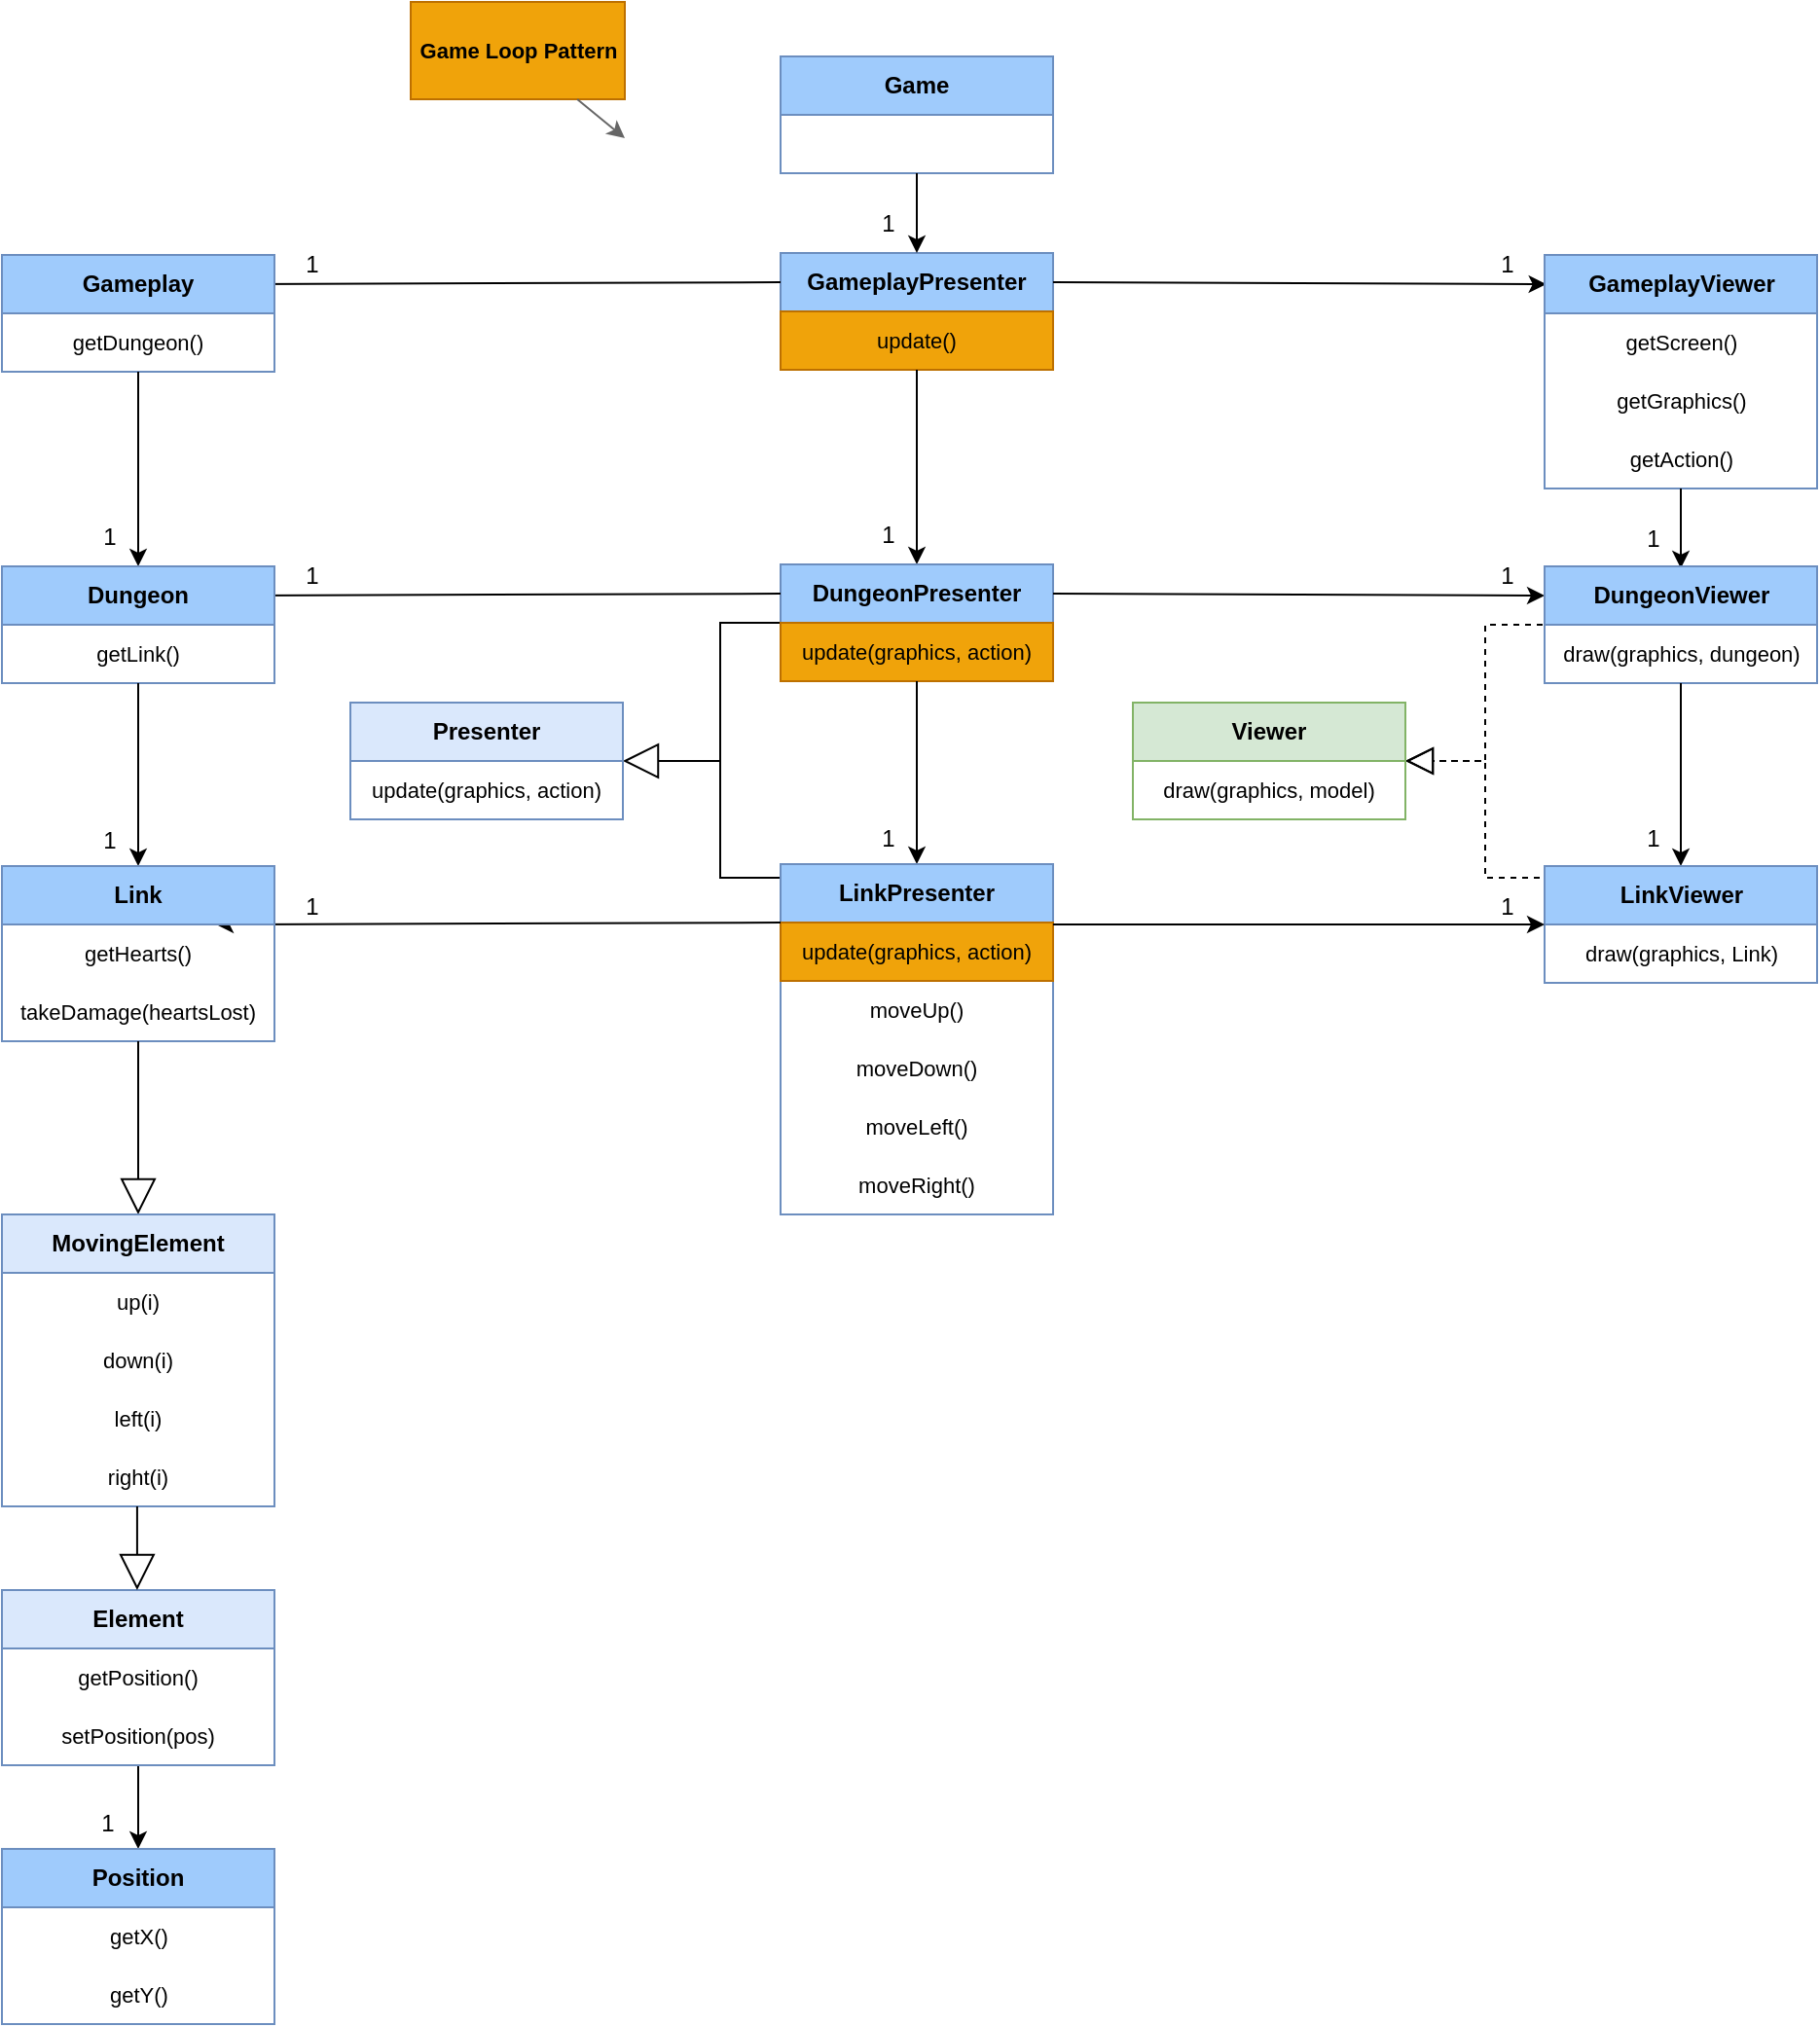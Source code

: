 <mxfile version="20.6.0" type="device"><diagram id="C5RBs43oDa-KdzZeNtuy" name="Page-1"><mxGraphModel dx="1896" dy="1016" grid="1" gridSize="10" guides="1" tooltips="1" connect="1" arrows="1" fold="1" page="1" pageScale="1" pageWidth="827" pageHeight="1169" math="0" shadow="0"><root><mxCell id="WIyWlLk6GJQsqaUBKTNV-0"/><mxCell id="WIyWlLk6GJQsqaUBKTNV-1" parent="WIyWlLk6GJQsqaUBKTNV-0"/><mxCell id="SER0CKZkttYs7RxPRrYG-129" value="" style="endArrow=block;endSize=16;endFill=0;html=1;rounded=0;fontSize=11;exitX=0;exitY=0.5;exitDx=0;exitDy=0;entryX=1;entryY=0.5;entryDx=0;entryDy=0;" parent="WIyWlLk6GJQsqaUBKTNV-1" target="SER0CKZkttYs7RxPRrYG-130" edge="1"><mxGeometry width="160" relative="1" as="geometry"><mxPoint x="445" y="489" as="sourcePoint"/><mxPoint x="349" y="554" as="targetPoint"/><Array as="points"><mxPoint x="399" y="489"/><mxPoint x="399" y="560"/></Array></mxGeometry></mxCell><mxCell id="SER0CKZkttYs7RxPRrYG-130" value="&lt;b&gt;Presenter&lt;/b&gt;" style="swimlane;fontStyle=0;childLayout=stackLayout;horizontal=1;startSize=30;horizontalStack=0;resizeParent=1;resizeParentMax=0;resizeLast=0;collapsible=1;marginBottom=0;whiteSpace=wrap;html=1;fillColor=#dae8fc;strokeColor=#6c8ebf;" parent="WIyWlLk6GJQsqaUBKTNV-1" vertex="1"><mxGeometry x="209" y="530" width="140" height="60" as="geometry"/></mxCell><mxCell id="SER0CKZkttYs7RxPRrYG-131" value="&lt;font style=&quot;font-size: 11px;&quot;&gt;update(graphics, action)&lt;br&gt;&lt;/font&gt;" style="text;html=1;strokeColor=none;fillColor=none;align=center;verticalAlign=middle;whiteSpace=wrap;rounded=0;" parent="SER0CKZkttYs7RxPRrYG-130" vertex="1"><mxGeometry y="30" width="140" height="30" as="geometry"/></mxCell><mxCell id="SER0CKZkttYs7RxPRrYG-146" value="" style="endArrow=none;html=1;rounded=0;fontSize=11;startSize=6;jumpSize=6;" parent="WIyWlLk6GJQsqaUBKTNV-1" edge="1"><mxGeometry width="50" height="50" relative="1" as="geometry"><mxPoint x="445" y="620" as="sourcePoint"/><mxPoint x="399" y="550" as="targetPoint"/><Array as="points"><mxPoint x="399" y="620"/></Array></mxGeometry></mxCell><mxCell id="RLWHbtyzTgbtn7cF6o3b-10" value="" style="endArrow=block;dashed=1;endFill=0;endSize=12;html=1;rounded=0;" edge="1" parent="WIyWlLk6GJQsqaUBKTNV-1"><mxGeometry width="160" relative="1" as="geometry"><mxPoint x="832" y="620" as="sourcePoint"/><mxPoint x="751" y="560" as="targetPoint"/><Array as="points"><mxPoint x="792" y="620"/><mxPoint x="792" y="560"/></Array></mxGeometry></mxCell><mxCell id="RLWHbtyzTgbtn7cF6o3b-11" value="" style="endArrow=block;dashed=1;endFill=0;endSize=12;html=1;rounded=0;exitX=0;exitY=0.5;exitDx=0;exitDy=0;" edge="1" parent="WIyWlLk6GJQsqaUBKTNV-1"><mxGeometry width="160" relative="1" as="geometry"><mxPoint x="833.5" y="490" as="sourcePoint"/><mxPoint x="751" y="560" as="targetPoint"/><Array as="points"><mxPoint x="792" y="490"/><mxPoint x="792" y="560"/></Array></mxGeometry></mxCell><mxCell id="SER0CKZkttYs7RxPRrYG-0" value="&lt;b&gt;Game&lt;/b&gt;" style="swimlane;fontStyle=0;childLayout=stackLayout;horizontal=1;startSize=30;horizontalStack=0;resizeParent=1;resizeParentMax=0;resizeLast=0;collapsible=1;marginBottom=0;whiteSpace=wrap;html=1;fillColor=#9FCBFC;strokeColor=#6c8ebf;" parent="WIyWlLk6GJQsqaUBKTNV-1" vertex="1"><mxGeometry x="430" y="198" width="140" height="60" as="geometry"/></mxCell><mxCell id="SER0CKZkttYs7RxPRrYG-4" value="&lt;b&gt;GameplayPresenter&lt;/b&gt;" style="swimlane;fontStyle=0;childLayout=stackLayout;horizontal=1;startSize=30;horizontalStack=0;resizeParent=1;resizeParentMax=0;resizeLast=0;collapsible=1;marginBottom=0;whiteSpace=wrap;html=1;fillColor=#9FCBFC;strokeColor=#6c8ebf;" parent="WIyWlLk6GJQsqaUBKTNV-1" vertex="1"><mxGeometry x="430" y="299" width="140" height="60" as="geometry"/></mxCell><mxCell id="SER0CKZkttYs7RxPRrYG-22" value="&lt;font style=&quot;font-size: 11px;&quot;&gt;update()&lt;/font&gt;" style="text;html=1;strokeColor=#BD7000;fillColor=#f0a30a;align=center;verticalAlign=middle;whiteSpace=wrap;rounded=0;fontColor=#000000;" parent="SER0CKZkttYs7RxPRrYG-4" vertex="1"><mxGeometry y="30" width="140" height="30" as="geometry"/></mxCell><mxCell id="SER0CKZkttYs7RxPRrYG-20" value="" style="endArrow=classic;html=1;rounded=0;" parent="WIyWlLk6GJQsqaUBKTNV-1" source="SER0CKZkttYs7RxPRrYG-0" target="SER0CKZkttYs7RxPRrYG-4" edge="1"><mxGeometry width="50" height="50" relative="1" as="geometry"><mxPoint x="470" y="509" as="sourcePoint"/><mxPoint x="520" y="459" as="targetPoint"/></mxGeometry></mxCell><mxCell id="SER0CKZkttYs7RxPRrYG-21" value="1" style="text;html=1;align=center;verticalAlign=middle;resizable=0;points=[];autosize=1;strokeColor=none;fillColor=none;" parent="WIyWlLk6GJQsqaUBKTNV-1" vertex="1"><mxGeometry x="470" y="269" width="30" height="30" as="geometry"/></mxCell><mxCell id="SER0CKZkttYs7RxPRrYG-23" value="" style="endArrow=classic;html=1;rounded=0;exitX=1;exitY=0.25;exitDx=0;exitDy=0;startSize=6;jumpSize=6;entryX=0.006;entryY=0.125;entryDx=0;entryDy=0;entryPerimeter=0;" parent="WIyWlLk6GJQsqaUBKTNV-1" source="SER0CKZkttYs7RxPRrYG-4" target="SER0CKZkttYs7RxPRrYG-25" edge="1"><mxGeometry width="50" height="50" relative="1" as="geometry"><mxPoint x="500" y="510" as="sourcePoint"/><mxPoint x="510" y="315" as="targetPoint"/></mxGeometry></mxCell><mxCell id="SER0CKZkttYs7RxPRrYG-24" value="1" style="text;html=1;align=center;verticalAlign=middle;resizable=0;points=[];autosize=1;strokeColor=none;fillColor=none;" parent="WIyWlLk6GJQsqaUBKTNV-1" vertex="1"><mxGeometry x="787.5" y="290" width="30" height="30" as="geometry"/></mxCell><mxCell id="SER0CKZkttYs7RxPRrYG-25" value="&lt;b&gt;GameplayViewer&lt;/b&gt;" style="swimlane;fontStyle=0;childLayout=stackLayout;horizontal=1;startSize=30;horizontalStack=0;resizeParent=1;resizeParentMax=0;resizeLast=0;collapsible=1;marginBottom=0;whiteSpace=wrap;html=1;fillColor=#9FCBFC;strokeColor=#6c8ebf;" parent="WIyWlLk6GJQsqaUBKTNV-1" vertex="1"><mxGeometry x="822.5" y="300" width="140" height="120" as="geometry"/></mxCell><mxCell id="SER0CKZkttYs7RxPRrYG-26" value="&lt;font style=&quot;font-size: 11px;&quot;&gt;getScreen()&lt;/font&gt;" style="text;html=1;strokeColor=none;fillColor=none;align=center;verticalAlign=middle;whiteSpace=wrap;rounded=0;" parent="SER0CKZkttYs7RxPRrYG-25" vertex="1"><mxGeometry y="30" width="140" height="30" as="geometry"/></mxCell><mxCell id="SER0CKZkttYs7RxPRrYG-27" value="&lt;font style=&quot;font-size: 11px;&quot;&gt;getGraphics()&lt;/font&gt;" style="text;html=1;strokeColor=none;fillColor=none;align=center;verticalAlign=middle;whiteSpace=wrap;rounded=0;" parent="SER0CKZkttYs7RxPRrYG-25" vertex="1"><mxGeometry y="60" width="140" height="30" as="geometry"/></mxCell><mxCell id="SER0CKZkttYs7RxPRrYG-28" value="&lt;font style=&quot;font-size: 11px;&quot;&gt;getAction()&lt;/font&gt;" style="text;html=1;strokeColor=none;fillColor=none;align=center;verticalAlign=middle;whiteSpace=wrap;rounded=0;" parent="SER0CKZkttYs7RxPRrYG-25" vertex="1"><mxGeometry y="90" width="140" height="30" as="geometry"/></mxCell><mxCell id="SER0CKZkttYs7RxPRrYG-34" value="" style="endArrow=classic;html=1;rounded=0;exitX=0;exitY=0.25;exitDx=0;exitDy=0;" parent="WIyWlLk6GJQsqaUBKTNV-1" edge="1" source="SER0CKZkttYs7RxPRrYG-4"><mxGeometry width="50" height="50" relative="1" as="geometry"><mxPoint x="230" y="315.0" as="sourcePoint"/><mxPoint x="140" y="315.0" as="targetPoint"/></mxGeometry></mxCell><mxCell id="SER0CKZkttYs7RxPRrYG-35" value="1" style="text;html=1;align=center;verticalAlign=middle;resizable=0;points=[];autosize=1;strokeColor=none;fillColor=none;" parent="WIyWlLk6GJQsqaUBKTNV-1" vertex="1"><mxGeometry x="174" y="290" width="30" height="30" as="geometry"/></mxCell><mxCell id="SER0CKZkttYs7RxPRrYG-36" value="&lt;b&gt;Gameplay&lt;/b&gt;" style="swimlane;fontStyle=0;childLayout=stackLayout;horizontal=1;startSize=30;horizontalStack=0;resizeParent=1;resizeParentMax=0;resizeLast=0;collapsible=1;marginBottom=0;whiteSpace=wrap;html=1;fillColor=#9FCBFC;strokeColor=#6c8ebf;" parent="WIyWlLk6GJQsqaUBKTNV-1" vertex="1"><mxGeometry x="30" y="300" width="140" height="60" as="geometry"/></mxCell><mxCell id="SER0CKZkttYs7RxPRrYG-37" value="&lt;font style=&quot;font-size: 11px;&quot;&gt;getDungeon()&lt;/font&gt;" style="text;html=1;strokeColor=none;fillColor=none;align=center;verticalAlign=middle;whiteSpace=wrap;rounded=0;" parent="SER0CKZkttYs7RxPRrYG-36" vertex="1"><mxGeometry y="30" width="140" height="30" as="geometry"/></mxCell><mxCell id="SER0CKZkttYs7RxPRrYG-43" value="" style="endArrow=classic;html=1;rounded=0;" parent="WIyWlLk6GJQsqaUBKTNV-1" edge="1"><mxGeometry width="50" height="50" relative="1" as="geometry"><mxPoint x="500.0" y="359.0" as="sourcePoint"/><mxPoint x="500" y="459" as="targetPoint"/></mxGeometry></mxCell><mxCell id="SER0CKZkttYs7RxPRrYG-44" value="1" style="text;html=1;align=center;verticalAlign=middle;resizable=0;points=[];autosize=1;strokeColor=none;fillColor=none;" parent="WIyWlLk6GJQsqaUBKTNV-1" vertex="1"><mxGeometry x="470" y="429" width="30" height="30" as="geometry"/></mxCell><mxCell id="SER0CKZkttYs7RxPRrYG-45" value="" style="endArrow=classic;html=1;rounded=0;" parent="WIyWlLk6GJQsqaUBKTNV-1" edge="1"><mxGeometry width="50" height="50" relative="1" as="geometry"><mxPoint x="892.5" y="420.0" as="sourcePoint"/><mxPoint x="892.5" y="461" as="targetPoint"/></mxGeometry></mxCell><mxCell id="SER0CKZkttYs7RxPRrYG-46" value="1" style="text;html=1;align=center;verticalAlign=middle;resizable=0;points=[];autosize=1;strokeColor=none;fillColor=none;" parent="WIyWlLk6GJQsqaUBKTNV-1" vertex="1"><mxGeometry x="862.5" y="431" width="30" height="30" as="geometry"/></mxCell><mxCell id="SER0CKZkttYs7RxPRrYG-49" value="" style="endArrow=classic;html=1;rounded=0;" parent="WIyWlLk6GJQsqaUBKTNV-1" edge="1"><mxGeometry width="50" height="50" relative="1" as="geometry"><mxPoint x="100" y="360" as="sourcePoint"/><mxPoint x="100" y="460" as="targetPoint"/></mxGeometry></mxCell><mxCell id="SER0CKZkttYs7RxPRrYG-50" value="1" style="text;html=1;align=center;verticalAlign=middle;resizable=0;points=[];autosize=1;strokeColor=none;fillColor=none;" parent="WIyWlLk6GJQsqaUBKTNV-1" vertex="1"><mxGeometry x="70" y="430" width="30" height="30" as="geometry"/></mxCell><mxCell id="SER0CKZkttYs7RxPRrYG-51" value="&lt;b&gt;DungeonPresenter&lt;/b&gt;" style="swimlane;fontStyle=0;childLayout=stackLayout;horizontal=1;startSize=30;horizontalStack=0;resizeParent=1;resizeParentMax=0;resizeLast=0;collapsible=1;marginBottom=0;whiteSpace=wrap;html=1;fillColor=#9FCBFC;strokeColor=#6c8ebf;" parent="WIyWlLk6GJQsqaUBKTNV-1" vertex="1"><mxGeometry x="430" y="459" width="140" height="60" as="geometry"/></mxCell><mxCell id="SER0CKZkttYs7RxPRrYG-52" value="&lt;font style=&quot;font-size: 11px;&quot;&gt;update(graphics, action)&lt;/font&gt;" style="text;html=1;strokeColor=#BD7000;fillColor=#f0a30a;align=center;verticalAlign=middle;whiteSpace=wrap;rounded=0;fontColor=#000000;" parent="SER0CKZkttYs7RxPRrYG-51" vertex="1"><mxGeometry y="30" width="140" height="30" as="geometry"/></mxCell><mxCell id="SER0CKZkttYs7RxPRrYG-53" value="" style="endArrow=classic;html=1;rounded=0;exitX=1;exitY=0.25;exitDx=0;exitDy=0;entryX=0;entryY=0.25;entryDx=0;entryDy=0;" parent="WIyWlLk6GJQsqaUBKTNV-1" source="SER0CKZkttYs7RxPRrYG-51" target="SER0CKZkttYs7RxPRrYG-55" edge="1"><mxGeometry width="50" height="50" relative="1" as="geometry"><mxPoint x="500" y="670" as="sourcePoint"/><mxPoint x="510" y="475" as="targetPoint"/></mxGeometry></mxCell><mxCell id="SER0CKZkttYs7RxPRrYG-54" value="1" style="text;html=1;align=center;verticalAlign=middle;resizable=0;points=[];autosize=1;strokeColor=none;fillColor=none;" parent="WIyWlLk6GJQsqaUBKTNV-1" vertex="1"><mxGeometry x="787.5" y="450" width="30" height="30" as="geometry"/></mxCell><mxCell id="SER0CKZkttYs7RxPRrYG-55" value="&lt;b&gt;DungeonViewer&lt;/b&gt;" style="swimlane;fontStyle=0;childLayout=stackLayout;horizontal=1;startSize=30;horizontalStack=0;resizeParent=1;resizeParentMax=0;resizeLast=0;collapsible=1;marginBottom=0;whiteSpace=wrap;html=1;fillColor=#9FCBFC;strokeColor=#6c8ebf;" parent="WIyWlLk6GJQsqaUBKTNV-1" vertex="1"><mxGeometry x="822.5" y="460" width="140" height="60" as="geometry"/></mxCell><mxCell id="SER0CKZkttYs7RxPRrYG-56" value="&lt;font style=&quot;font-size: 11px;&quot;&gt;draw(graphics, dungeon)&lt;/font&gt;" style="text;html=1;strokeColor=none;fillColor=none;align=center;verticalAlign=middle;whiteSpace=wrap;rounded=0;" parent="SER0CKZkttYs7RxPRrYG-55" vertex="1"><mxGeometry y="30" width="140" height="30" as="geometry"/></mxCell><mxCell id="SER0CKZkttYs7RxPRrYG-59" value="" style="endArrow=classic;html=1;rounded=0;exitX=0;exitY=0.25;exitDx=0;exitDy=0;" parent="WIyWlLk6GJQsqaUBKTNV-1" edge="1" source="SER0CKZkttYs7RxPRrYG-51"><mxGeometry width="50" height="50" relative="1" as="geometry"><mxPoint x="230" y="475" as="sourcePoint"/><mxPoint x="140" y="475" as="targetPoint"/></mxGeometry></mxCell><mxCell id="SER0CKZkttYs7RxPRrYG-60" value="1" style="text;html=1;align=center;verticalAlign=middle;resizable=0;points=[];autosize=1;strokeColor=none;fillColor=none;" parent="WIyWlLk6GJQsqaUBKTNV-1" vertex="1"><mxGeometry x="174" y="450" width="30" height="30" as="geometry"/></mxCell><mxCell id="SER0CKZkttYs7RxPRrYG-61" value="&lt;b&gt;Dungeon&lt;/b&gt;" style="swimlane;fontStyle=0;childLayout=stackLayout;horizontal=1;startSize=30;horizontalStack=0;resizeParent=1;resizeParentMax=0;resizeLast=0;collapsible=1;marginBottom=0;whiteSpace=wrap;html=1;fillColor=#9FCBFC;strokeColor=#6c8ebf;" parent="WIyWlLk6GJQsqaUBKTNV-1" vertex="1"><mxGeometry x="30" y="460" width="140" height="60" as="geometry"/></mxCell><mxCell id="SER0CKZkttYs7RxPRrYG-62" value="&lt;font style=&quot;font-size: 11px;&quot;&gt;getLink()&lt;/font&gt;" style="text;html=1;strokeColor=none;fillColor=none;align=center;verticalAlign=middle;whiteSpace=wrap;rounded=0;" parent="SER0CKZkttYs7RxPRrYG-61" vertex="1"><mxGeometry y="30" width="140" height="30" as="geometry"/></mxCell><mxCell id="SER0CKZkttYs7RxPRrYG-63" value="" style="endArrow=classic;html=1;rounded=0;entryX=0.5;entryY=0;entryDx=0;entryDy=0;" parent="WIyWlLk6GJQsqaUBKTNV-1" target="SER0CKZkttYs7RxPRrYG-69" edge="1"><mxGeometry width="50" height="50" relative="1" as="geometry"><mxPoint x="500" y="519" as="sourcePoint"/><mxPoint x="500" y="559" as="targetPoint"/></mxGeometry></mxCell><mxCell id="SER0CKZkttYs7RxPRrYG-64" value="1" style="text;html=1;align=center;verticalAlign=middle;resizable=0;points=[];autosize=1;strokeColor=none;fillColor=none;" parent="WIyWlLk6GJQsqaUBKTNV-1" vertex="1"><mxGeometry x="470" y="585" width="30" height="30" as="geometry"/></mxCell><mxCell id="SER0CKZkttYs7RxPRrYG-65" value="" style="endArrow=classic;html=1;rounded=0;" parent="WIyWlLk6GJQsqaUBKTNV-1" target="SER0CKZkttYs7RxPRrYG-73" edge="1"><mxGeometry width="50" height="50" relative="1" as="geometry"><mxPoint x="892.5" y="520" as="sourcePoint"/><mxPoint x="892.5" y="561" as="targetPoint"/></mxGeometry></mxCell><mxCell id="SER0CKZkttYs7RxPRrYG-66" value="1" style="text;html=1;align=center;verticalAlign=middle;resizable=0;points=[];autosize=1;strokeColor=none;fillColor=none;" parent="WIyWlLk6GJQsqaUBKTNV-1" vertex="1"><mxGeometry x="862.5" y="585" width="30" height="30" as="geometry"/></mxCell><mxCell id="SER0CKZkttYs7RxPRrYG-67" value="" style="endArrow=classic;html=1;rounded=0;entryX=0.5;entryY=0;entryDx=0;entryDy=0;" parent="WIyWlLk6GJQsqaUBKTNV-1" target="SER0CKZkttYs7RxPRrYG-77" edge="1"><mxGeometry width="50" height="50" relative="1" as="geometry"><mxPoint x="100" y="520" as="sourcePoint"/><mxPoint x="100" y="560" as="targetPoint"/></mxGeometry></mxCell><mxCell id="SER0CKZkttYs7RxPRrYG-68" value="1" style="text;html=1;align=center;verticalAlign=middle;resizable=0;points=[];autosize=1;strokeColor=none;fillColor=none;" parent="WIyWlLk6GJQsqaUBKTNV-1" vertex="1"><mxGeometry x="70" y="586" width="30" height="30" as="geometry"/></mxCell><mxCell id="SER0CKZkttYs7RxPRrYG-69" value="&lt;b&gt;LinkPresenter&lt;/b&gt;" style="swimlane;fontStyle=0;childLayout=stackLayout;horizontal=1;startSize=30;horizontalStack=0;resizeParent=1;resizeParentMax=0;resizeLast=0;collapsible=1;marginBottom=0;whiteSpace=wrap;html=1;fillColor=#9FCBFC;strokeColor=#6c8ebf;" parent="WIyWlLk6GJQsqaUBKTNV-1" vertex="1"><mxGeometry x="430" y="613" width="140" height="180" as="geometry"/></mxCell><mxCell id="SER0CKZkttYs7RxPRrYG-70" value="&lt;font style=&quot;font-size: 11px;&quot;&gt;update(graphics, action)&lt;/font&gt;" style="text;html=1;strokeColor=#BD7000;fillColor=#f0a30a;align=center;verticalAlign=middle;whiteSpace=wrap;rounded=0;fontColor=#000000;" parent="SER0CKZkttYs7RxPRrYG-69" vertex="1"><mxGeometry y="30" width="140" height="30" as="geometry"/></mxCell><mxCell id="SER0CKZkttYs7RxPRrYG-95" value="&lt;font style=&quot;font-size: 11px;&quot;&gt;moveUp()&lt;/font&gt;" style="text;html=1;strokeColor=none;fillColor=none;align=center;verticalAlign=middle;whiteSpace=wrap;rounded=0;" parent="SER0CKZkttYs7RxPRrYG-69" vertex="1"><mxGeometry y="60" width="140" height="30" as="geometry"/></mxCell><mxCell id="SER0CKZkttYs7RxPRrYG-96" value="&lt;font style=&quot;font-size: 11px;&quot;&gt;moveDown()&lt;/font&gt;" style="text;html=1;strokeColor=none;fillColor=none;align=center;verticalAlign=middle;whiteSpace=wrap;rounded=0;" parent="SER0CKZkttYs7RxPRrYG-69" vertex="1"><mxGeometry y="90" width="140" height="30" as="geometry"/></mxCell><mxCell id="SER0CKZkttYs7RxPRrYG-98" value="&lt;font style=&quot;font-size: 11px;&quot;&gt;moveLeft()&lt;/font&gt;" style="text;html=1;strokeColor=none;fillColor=none;align=center;verticalAlign=middle;whiteSpace=wrap;rounded=0;" parent="SER0CKZkttYs7RxPRrYG-69" vertex="1"><mxGeometry y="120" width="140" height="30" as="geometry"/></mxCell><mxCell id="SER0CKZkttYs7RxPRrYG-99" value="&lt;font style=&quot;font-size: 11px;&quot;&gt;moveRight()&lt;/font&gt;" style="text;html=1;strokeColor=none;fillColor=none;align=center;verticalAlign=middle;whiteSpace=wrap;rounded=0;" parent="SER0CKZkttYs7RxPRrYG-69" vertex="1"><mxGeometry y="150" width="140" height="30" as="geometry"/></mxCell><mxCell id="SER0CKZkttYs7RxPRrYG-73" value="&lt;b&gt;LinkViewer&lt;/b&gt;" style="swimlane;fontStyle=0;childLayout=stackLayout;horizontal=1;startSize=30;horizontalStack=0;resizeParent=1;resizeParentMax=0;resizeLast=0;collapsible=1;marginBottom=0;whiteSpace=wrap;html=1;fillColor=#9FCBFC;strokeColor=#6c8ebf;" parent="WIyWlLk6GJQsqaUBKTNV-1" vertex="1"><mxGeometry x="822.5" y="614" width="140" height="60" as="geometry"/></mxCell><mxCell id="SER0CKZkttYs7RxPRrYG-74" value="&lt;font style=&quot;font-size: 11px;&quot;&gt;draw(graphics, Link)&lt;/font&gt;" style="text;html=1;strokeColor=none;fillColor=none;align=center;verticalAlign=middle;whiteSpace=wrap;rounded=0;" parent="SER0CKZkttYs7RxPRrYG-73" vertex="1"><mxGeometry y="30" width="140" height="30" as="geometry"/></mxCell><mxCell id="SER0CKZkttYs7RxPRrYG-75" value="" style="endArrow=classic;html=1;rounded=0;exitX=0;exitY=0;exitDx=0;exitDy=0;" parent="WIyWlLk6GJQsqaUBKTNV-1" edge="1" source="SER0CKZkttYs7RxPRrYG-70"><mxGeometry width="50" height="50" relative="1" as="geometry"><mxPoint x="230" y="644" as="sourcePoint"/><mxPoint x="140" y="644" as="targetPoint"/></mxGeometry></mxCell><mxCell id="SER0CKZkttYs7RxPRrYG-76" value="1" style="text;html=1;align=center;verticalAlign=middle;resizable=0;points=[];autosize=1;strokeColor=none;fillColor=none;" parent="WIyWlLk6GJQsqaUBKTNV-1" vertex="1"><mxGeometry x="174" y="620" width="30" height="30" as="geometry"/></mxCell><mxCell id="SER0CKZkttYs7RxPRrYG-77" value="&lt;b&gt;Link&lt;/b&gt;" style="swimlane;fontStyle=0;childLayout=stackLayout;horizontal=1;startSize=30;horizontalStack=0;resizeParent=1;resizeParentMax=0;resizeLast=0;collapsible=1;marginBottom=0;whiteSpace=wrap;html=1;fillColor=#9FCBFC;strokeColor=#6c8ebf;" parent="WIyWlLk6GJQsqaUBKTNV-1" vertex="1"><mxGeometry x="30" y="614" width="140" height="90" as="geometry"/></mxCell><mxCell id="SER0CKZkttYs7RxPRrYG-90" value="&lt;font style=&quot;font-size: 11px;&quot;&gt;getHearts()&lt;br&gt;&lt;/font&gt;" style="text;html=1;strokeColor=none;fillColor=none;align=center;verticalAlign=middle;whiteSpace=wrap;rounded=0;" parent="SER0CKZkttYs7RxPRrYG-77" vertex="1"><mxGeometry y="30" width="140" height="30" as="geometry"/></mxCell><mxCell id="SER0CKZkttYs7RxPRrYG-78" value="&lt;font style=&quot;font-size: 11px;&quot;&gt;takeDamage(heartsLost)&lt;br&gt;&lt;/font&gt;" style="text;html=1;strokeColor=none;fillColor=none;align=center;verticalAlign=middle;whiteSpace=wrap;rounded=0;" parent="SER0CKZkttYs7RxPRrYG-77" vertex="1"><mxGeometry y="60" width="140" height="30" as="geometry"/></mxCell><mxCell id="SER0CKZkttYs7RxPRrYG-79" value="" style="endArrow=classic;html=1;rounded=0;entryX=0.5;entryY=0;entryDx=0;entryDy=0;" parent="WIyWlLk6GJQsqaUBKTNV-1" target="SER0CKZkttYs7RxPRrYG-116" edge="1"><mxGeometry width="50" height="50" relative="1" as="geometry"><mxPoint x="100.0" y="1076" as="sourcePoint"/><mxPoint x="100.0" y="1116" as="targetPoint"/></mxGeometry></mxCell><mxCell id="SER0CKZkttYs7RxPRrYG-80" value="1" style="text;html=1;align=center;verticalAlign=middle;resizable=0;points=[];autosize=1;strokeColor=none;fillColor=none;" parent="WIyWlLk6GJQsqaUBKTNV-1" vertex="1"><mxGeometry x="69.26" y="1091" width="30" height="30" as="geometry"/></mxCell><mxCell id="SER0CKZkttYs7RxPRrYG-100" value="" style="endArrow=classic;html=1;rounded=0;entryX=0;entryY=0;entryDx=0;entryDy=0;" parent="WIyWlLk6GJQsqaUBKTNV-1" edge="1" target="SER0CKZkttYs7RxPRrYG-74"><mxGeometry width="50" height="50" relative="1" as="geometry"><mxPoint x="570" y="644" as="sourcePoint"/><mxPoint x="765" y="644" as="targetPoint"/></mxGeometry></mxCell><mxCell id="SER0CKZkttYs7RxPRrYG-101" value="1" style="text;html=1;align=center;verticalAlign=middle;resizable=0;points=[];autosize=1;strokeColor=none;fillColor=none;" parent="WIyWlLk6GJQsqaUBKTNV-1" vertex="1"><mxGeometry x="787.5" y="620" width="30" height="30" as="geometry"/></mxCell><mxCell id="SER0CKZkttYs7RxPRrYG-104" value="" style="endArrow=block;endSize=16;endFill=0;html=1;rounded=0;fontSize=11;entryX=0.5;entryY=0;entryDx=0;entryDy=0;" parent="WIyWlLk6GJQsqaUBKTNV-1" source="SER0CKZkttYs7RxPRrYG-77" target="SER0CKZkttYs7RxPRrYG-105" edge="1"><mxGeometry width="160" relative="1" as="geometry"><mxPoint x="100" y="723" as="sourcePoint"/><mxPoint x="100" y="847" as="targetPoint"/></mxGeometry></mxCell><mxCell id="SER0CKZkttYs7RxPRrYG-105" value="&lt;b&gt;MovingElement&lt;/b&gt;" style="swimlane;fontStyle=0;childLayout=stackLayout;horizontal=1;startSize=30;horizontalStack=0;resizeParent=1;resizeParentMax=0;resizeLast=0;collapsible=1;marginBottom=0;whiteSpace=wrap;html=1;fillColor=#dae8fc;strokeColor=#6c8ebf;" parent="WIyWlLk6GJQsqaUBKTNV-1" vertex="1"><mxGeometry x="30" y="793" width="140" height="150" as="geometry"/></mxCell><mxCell id="SER0CKZkttYs7RxPRrYG-106" value="&lt;font style=&quot;font-size: 11px;&quot;&gt;up(i)&lt;br&gt;&lt;/font&gt;" style="text;html=1;strokeColor=none;fillColor=none;align=center;verticalAlign=middle;whiteSpace=wrap;rounded=0;" parent="SER0CKZkttYs7RxPRrYG-105" vertex="1"><mxGeometry y="30" width="140" height="30" as="geometry"/></mxCell><mxCell id="SER0CKZkttYs7RxPRrYG-107" value="&lt;font style=&quot;font-size: 11px;&quot;&gt;down(i)&lt;br&gt;&lt;/font&gt;" style="text;html=1;strokeColor=none;fillColor=none;align=center;verticalAlign=middle;whiteSpace=wrap;rounded=0;" parent="SER0CKZkttYs7RxPRrYG-105" vertex="1"><mxGeometry y="60" width="140" height="30" as="geometry"/></mxCell><mxCell id="SER0CKZkttYs7RxPRrYG-108" value="&lt;font style=&quot;font-size: 11px;&quot;&gt;left(i)&lt;br&gt;&lt;/font&gt;" style="text;html=1;strokeColor=none;fillColor=none;align=center;verticalAlign=middle;whiteSpace=wrap;rounded=0;" parent="SER0CKZkttYs7RxPRrYG-105" vertex="1"><mxGeometry y="90" width="140" height="30" as="geometry"/></mxCell><mxCell id="SER0CKZkttYs7RxPRrYG-109" value="&lt;font style=&quot;font-size: 11px;&quot;&gt;right(i)&lt;br&gt;&lt;/font&gt;" style="text;html=1;strokeColor=none;fillColor=none;align=center;verticalAlign=middle;whiteSpace=wrap;rounded=0;" parent="SER0CKZkttYs7RxPRrYG-105" vertex="1"><mxGeometry y="120" width="140" height="30" as="geometry"/></mxCell><mxCell id="SER0CKZkttYs7RxPRrYG-111" value="&lt;b&gt;Element&lt;/b&gt;" style="swimlane;fontStyle=0;childLayout=stackLayout;horizontal=1;startSize=30;horizontalStack=0;resizeParent=1;resizeParentMax=0;resizeLast=0;collapsible=1;marginBottom=0;whiteSpace=wrap;html=1;fillColor=#dae8fc;strokeColor=#6c8ebf;" parent="WIyWlLk6GJQsqaUBKTNV-1" vertex="1"><mxGeometry x="30" y="986" width="140" height="90" as="geometry"/></mxCell><mxCell id="SER0CKZkttYs7RxPRrYG-112" value="&lt;font style=&quot;font-size: 11px;&quot;&gt;getPosition()&lt;br&gt;&lt;/font&gt;" style="text;html=1;strokeColor=none;fillColor=none;align=center;verticalAlign=middle;whiteSpace=wrap;rounded=0;" parent="SER0CKZkttYs7RxPRrYG-111" vertex="1"><mxGeometry y="30" width="140" height="30" as="geometry"/></mxCell><mxCell id="SER0CKZkttYs7RxPRrYG-113" value="&lt;font style=&quot;font-size: 11px;&quot;&gt;setPosition(pos)&lt;br&gt;&lt;/font&gt;" style="text;html=1;strokeColor=none;fillColor=none;align=center;verticalAlign=middle;whiteSpace=wrap;rounded=0;" parent="SER0CKZkttYs7RxPRrYG-111" vertex="1"><mxGeometry y="60" width="140" height="30" as="geometry"/></mxCell><mxCell id="SER0CKZkttYs7RxPRrYG-116" value="&lt;b&gt;Position&lt;/b&gt;" style="swimlane;fontStyle=0;childLayout=stackLayout;horizontal=1;startSize=30;horizontalStack=0;resizeParent=1;resizeParentMax=0;resizeLast=0;collapsible=1;marginBottom=0;whiteSpace=wrap;html=1;fillColor=#9FCBFC;strokeColor=#6c8ebf;" parent="WIyWlLk6GJQsqaUBKTNV-1" vertex="1"><mxGeometry x="30" y="1119" width="140" height="90" as="geometry"/></mxCell><mxCell id="SER0CKZkttYs7RxPRrYG-117" value="getX()" style="text;html=1;align=center;verticalAlign=middle;resizable=0;points=[];autosize=1;strokeColor=none;fillColor=none;fontSize=11;" parent="SER0CKZkttYs7RxPRrYG-116" vertex="1"><mxGeometry y="30" width="140" height="30" as="geometry"/></mxCell><mxCell id="SER0CKZkttYs7RxPRrYG-118" value="getY()" style="text;html=1;align=center;verticalAlign=middle;resizable=0;points=[];autosize=1;strokeColor=none;fillColor=none;fontSize=11;" parent="SER0CKZkttYs7RxPRrYG-116" vertex="1"><mxGeometry y="60" width="140" height="30" as="geometry"/></mxCell><mxCell id="SER0CKZkttYs7RxPRrYG-149" value="&lt;b&gt;Game Loop Pattern&lt;/b&gt;" style="html=1;fontSize=11;fillColor=#f0a30a;fontColor=#000000;strokeColor=#BD7000;" parent="WIyWlLk6GJQsqaUBKTNV-1" vertex="1"><mxGeometry x="240" y="170" width="110" height="50" as="geometry"/></mxCell><mxCell id="SER0CKZkttYs7RxPRrYG-150" value="" style="endArrow=classic;html=1;rounded=0;fontSize=11;startSize=6;jumpSize=6;fillColor=#f5f5f5;strokeColor=#666666;" parent="WIyWlLk6GJQsqaUBKTNV-1" source="SER0CKZkttYs7RxPRrYG-149" edge="1"><mxGeometry width="50" height="50" relative="1" as="geometry"><mxPoint x="320" y="360" as="sourcePoint"/><mxPoint x="350" y="240" as="targetPoint"/></mxGeometry></mxCell><mxCell id="RLWHbtyzTgbtn7cF6o3b-2" value="&lt;b&gt;Viewer&lt;/b&gt;" style="swimlane;fontStyle=0;childLayout=stackLayout;horizontal=1;startSize=30;horizontalStack=0;resizeParent=1;resizeParentMax=0;resizeLast=0;collapsible=1;marginBottom=0;whiteSpace=wrap;html=1;fillColor=#d5e8d4;strokeColor=#82b366;" vertex="1" parent="WIyWlLk6GJQsqaUBKTNV-1"><mxGeometry x="611" y="530" width="140" height="60" as="geometry"/></mxCell><mxCell id="RLWHbtyzTgbtn7cF6o3b-3" value="&lt;font style=&quot;font-size: 11px;&quot;&gt;draw(graphics, model)&lt;br&gt;&lt;/font&gt;" style="text;html=1;strokeColor=none;fillColor=none;align=center;verticalAlign=middle;whiteSpace=wrap;rounded=0;" vertex="1" parent="RLWHbtyzTgbtn7cF6o3b-2"><mxGeometry y="30" width="140" height="30" as="geometry"/></mxCell><mxCell id="RLWHbtyzTgbtn7cF6o3b-14" value="" style="endArrow=block;endSize=16;endFill=0;html=1;rounded=0;fontSize=11;" edge="1" parent="WIyWlLk6GJQsqaUBKTNV-1"><mxGeometry width="160" relative="1" as="geometry"><mxPoint x="99.46" y="943" as="sourcePoint"/><mxPoint x="99.46" y="986" as="targetPoint"/><Array as="points"/></mxGeometry></mxCell></root></mxGraphModel></diagram></mxfile>
